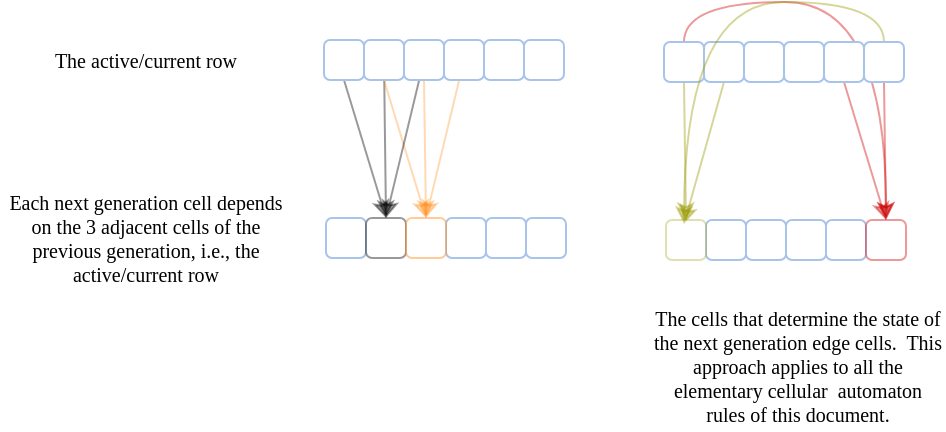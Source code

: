 <mxfile version="14.4.3" type="device"><diagram id="rp62qjBQV4bz_cAJJQfH" name="Page-1"><mxGraphModel dx="1024" dy="596" grid="1" gridSize="10" guides="1" tooltips="1" connect="1" arrows="1" fold="1" page="1" pageScale="1" pageWidth="827" pageHeight="1169" math="0" shadow="0"><root><mxCell id="0"/><mxCell id="1" parent="0"/><mxCell id="xm2JZLjEpqhB8DQUFzer-14" style="rounded=0;orthogonalLoop=1;jettySize=auto;html=1;exitX=0.5;exitY=1;exitDx=0;exitDy=0;entryX=0.5;entryY=0;entryDx=0;entryDy=0;strokeWidth=1;opacity=40;" edge="1" parent="1" source="xm2JZLjEpqhB8DQUFzer-1" target="xm2JZLjEpqhB8DQUFzer-9"><mxGeometry relative="1" as="geometry"/></mxCell><mxCell id="xm2JZLjEpqhB8DQUFzer-1" value="" style="whiteSpace=wrap;html=1;aspect=fixed;rounded=1;strokeColor=#A9C4EB;" vertex="1" parent="1"><mxGeometry x="216" y="97" width="20" height="20" as="geometry"/></mxCell><mxCell id="xm2JZLjEpqhB8DQUFzer-18" style="edgeStyle=none;rounded=0;orthogonalLoop=1;jettySize=auto;html=1;entryX=0.5;entryY=0;entryDx=0;entryDy=0;strokeWidth=1;opacity=40;" edge="1" parent="1" source="xm2JZLjEpqhB8DQUFzer-2" target="xm2JZLjEpqhB8DQUFzer-9"><mxGeometry relative="1" as="geometry"/></mxCell><mxCell id="xm2JZLjEpqhB8DQUFzer-21" style="edgeStyle=none;rounded=0;orthogonalLoop=1;jettySize=auto;html=1;exitX=0.5;exitY=1;exitDx=0;exitDy=0;entryX=0.5;entryY=0;entryDx=0;entryDy=0;strokeWidth=1;opacity=30;strokeColor=#FF8000;" edge="1" parent="1" source="xm2JZLjEpqhB8DQUFzer-2" target="xm2JZLjEpqhB8DQUFzer-10"><mxGeometry relative="1" as="geometry"/></mxCell><mxCell id="xm2JZLjEpqhB8DQUFzer-2" value="" style="whiteSpace=wrap;html=1;aspect=fixed;rounded=1;strokeColor=#A9C4EB;" vertex="1" parent="1"><mxGeometry x="236" y="97" width="20" height="20" as="geometry"/></mxCell><mxCell id="xm2JZLjEpqhB8DQUFzer-19" style="edgeStyle=none;rounded=0;orthogonalLoop=1;jettySize=auto;html=1;entryX=0.5;entryY=0;entryDx=0;entryDy=0;strokeWidth=1;opacity=40;" edge="1" parent="1" source="xm2JZLjEpqhB8DQUFzer-3" target="xm2JZLjEpqhB8DQUFzer-9"><mxGeometry relative="1" as="geometry"/></mxCell><mxCell id="xm2JZLjEpqhB8DQUFzer-22" style="edgeStyle=none;rounded=0;orthogonalLoop=1;jettySize=auto;html=1;exitX=0.5;exitY=1;exitDx=0;exitDy=0;entryX=0.5;entryY=0;entryDx=0;entryDy=0;strokeWidth=1;opacity=30;strokeColor=#FF8000;" edge="1" parent="1" source="xm2JZLjEpqhB8DQUFzer-3" target="xm2JZLjEpqhB8DQUFzer-10"><mxGeometry relative="1" as="geometry"/></mxCell><mxCell id="xm2JZLjEpqhB8DQUFzer-3" value="" style="whiteSpace=wrap;html=1;aspect=fixed;rounded=1;strokeColor=#A9C4EB;" vertex="1" parent="1"><mxGeometry x="256" y="97" width="20" height="20" as="geometry"/></mxCell><mxCell id="xm2JZLjEpqhB8DQUFzer-23" style="edgeStyle=none;rounded=0;orthogonalLoop=1;jettySize=auto;html=1;entryX=0.5;entryY=0;entryDx=0;entryDy=0;strokeWidth=1;opacity=30;strokeColor=#FF8000;" edge="1" parent="1" source="xm2JZLjEpqhB8DQUFzer-4" target="xm2JZLjEpqhB8DQUFzer-10"><mxGeometry relative="1" as="geometry"/></mxCell><mxCell id="xm2JZLjEpqhB8DQUFzer-4" value="" style="whiteSpace=wrap;html=1;aspect=fixed;rounded=1;strokeColor=#A9C4EB;" vertex="1" parent="1"><mxGeometry x="276" y="97" width="20" height="20" as="geometry"/></mxCell><mxCell id="xm2JZLjEpqhB8DQUFzer-5" value="" style="whiteSpace=wrap;html=1;aspect=fixed;rounded=1;strokeColor=#A9C4EB;" vertex="1" parent="1"><mxGeometry x="296" y="97" width="20" height="20" as="geometry"/></mxCell><mxCell id="xm2JZLjEpqhB8DQUFzer-6" value="" style="whiteSpace=wrap;html=1;aspect=fixed;rounded=1;strokeColor=#A9C4EB;" vertex="1" parent="1"><mxGeometry x="316" y="97" width="20" height="20" as="geometry"/></mxCell><mxCell id="xm2JZLjEpqhB8DQUFzer-8" value="" style="whiteSpace=wrap;html=1;aspect=fixed;rounded=1;strokeColor=#A9C4EB;" vertex="1" parent="1"><mxGeometry x="217" y="186" width="20" height="20" as="geometry"/></mxCell><mxCell id="xm2JZLjEpqhB8DQUFzer-9" value="" style="whiteSpace=wrap;html=1;aspect=fixed;rounded=1;opacity=40;" vertex="1" parent="1"><mxGeometry x="237" y="186" width="20" height="20" as="geometry"/></mxCell><mxCell id="xm2JZLjEpqhB8DQUFzer-11" value="" style="whiteSpace=wrap;html=1;aspect=fixed;rounded=1;strokeColor=#A9C4EB;" vertex="1" parent="1"><mxGeometry x="277" y="186" width="20" height="20" as="geometry"/></mxCell><mxCell id="xm2JZLjEpqhB8DQUFzer-12" value="" style="whiteSpace=wrap;html=1;aspect=fixed;rounded=1;strokeColor=#A9C4EB;" vertex="1" parent="1"><mxGeometry x="297" y="186" width="20" height="20" as="geometry"/></mxCell><mxCell id="xm2JZLjEpqhB8DQUFzer-13" value="" style="whiteSpace=wrap;html=1;aspect=fixed;rounded=1;strokeColor=#A9C4EB;" vertex="1" parent="1"><mxGeometry x="317" y="186" width="20" height="20" as="geometry"/></mxCell><mxCell id="xm2JZLjEpqhB8DQUFzer-20" value="The active/current row" style="text;html=1;strokeColor=none;fillColor=none;align=center;verticalAlign=middle;whiteSpace=wrap;rounded=0;fontSize=10;fontFamily=Gafata;" vertex="1" parent="1"><mxGeometry x="75" y="95.5" width="104" height="23" as="geometry"/></mxCell><mxCell id="xm2JZLjEpqhB8DQUFzer-24" value="Each next generation cell depends on the 3 adjacent cells of the previous generation, i.e., the active/current row" style="text;html=1;strokeColor=none;fillColor=none;align=center;verticalAlign=middle;whiteSpace=wrap;rounded=0;fontSize=10;fontFamily=Gafata;" vertex="1" parent="1"><mxGeometry x="54" y="164" width="146" height="64" as="geometry"/></mxCell><mxCell id="xm2JZLjEpqhB8DQUFzer-46" style="edgeStyle=none;rounded=0;orthogonalLoop=1;jettySize=auto;html=1;exitX=0.5;exitY=1;exitDx=0;exitDy=0;entryX=0.5;entryY=0;entryDx=0;entryDy=0;strokeWidth=1;opacity=40;strokeColor=#999900;" edge="1" parent="1" source="xm2JZLjEpqhB8DQUFzer-26" target="xm2JZLjEpqhB8DQUFzer-37"><mxGeometry relative="1" as="geometry"/></mxCell><mxCell id="xm2JZLjEpqhB8DQUFzer-54" style="edgeStyle=orthogonalEdgeStyle;curved=1;rounded=0;orthogonalLoop=1;jettySize=auto;html=1;exitX=0.5;exitY=0;exitDx=0;exitDy=0;entryX=0.5;entryY=0;entryDx=0;entryDy=0;strokeColor=#CC0000;strokeWidth=1;opacity=40;" edge="1" parent="1" source="xm2JZLjEpqhB8DQUFzer-26" target="xm2JZLjEpqhB8DQUFzer-42"><mxGeometry relative="1" as="geometry"/></mxCell><mxCell id="xm2JZLjEpqhB8DQUFzer-26" value="" style="whiteSpace=wrap;html=1;aspect=fixed;rounded=1;strokeColor=#A9C4EB;" vertex="1" parent="1"><mxGeometry x="386" y="98" width="20" height="20" as="geometry"/></mxCell><mxCell id="xm2JZLjEpqhB8DQUFzer-47" style="edgeStyle=none;rounded=0;orthogonalLoop=1;jettySize=auto;html=1;exitX=0.5;exitY=1;exitDx=0;exitDy=0;strokeWidth=1;opacity=40;strokeColor=#999900;" edge="1" parent="1" source="xm2JZLjEpqhB8DQUFzer-29"><mxGeometry relative="1" as="geometry"><mxPoint x="396" y="189" as="targetPoint"/></mxGeometry></mxCell><mxCell id="xm2JZLjEpqhB8DQUFzer-29" value="" style="whiteSpace=wrap;html=1;aspect=fixed;rounded=1;strokeColor=#A9C4EB;" vertex="1" parent="1"><mxGeometry x="406" y="98" width="20" height="20" as="geometry"/></mxCell><mxCell id="xm2JZLjEpqhB8DQUFzer-32" value="" style="whiteSpace=wrap;html=1;aspect=fixed;rounded=1;strokeColor=#A9C4EB;" vertex="1" parent="1"><mxGeometry x="426" y="98" width="20" height="20" as="geometry"/></mxCell><mxCell id="xm2JZLjEpqhB8DQUFzer-34" value="" style="whiteSpace=wrap;html=1;aspect=fixed;rounded=1;strokeColor=#A9C4EB;" vertex="1" parent="1"><mxGeometry x="446" y="98" width="20" height="20" as="geometry"/></mxCell><mxCell id="xm2JZLjEpqhB8DQUFzer-53" style="edgeStyle=none;rounded=0;orthogonalLoop=1;jettySize=auto;html=1;exitX=0.5;exitY=1;exitDx=0;exitDy=0;entryX=0.5;entryY=0;entryDx=0;entryDy=0;strokeWidth=1;opacity=40;strokeColor=#CC0000;" edge="1" parent="1" source="xm2JZLjEpqhB8DQUFzer-35" target="xm2JZLjEpqhB8DQUFzer-42"><mxGeometry relative="1" as="geometry"/></mxCell><mxCell id="xm2JZLjEpqhB8DQUFzer-35" value="" style="whiteSpace=wrap;html=1;aspect=fixed;rounded=1;strokeColor=#A9C4EB;" vertex="1" parent="1"><mxGeometry x="466" y="98" width="20" height="20" as="geometry"/></mxCell><mxCell id="xm2JZLjEpqhB8DQUFzer-49" style="edgeStyle=orthogonalEdgeStyle;curved=1;rounded=0;orthogonalLoop=1;jettySize=auto;html=1;exitX=0.5;exitY=0;exitDx=0;exitDy=0;strokeWidth=1;opacity=40;strokeColor=#999900;" edge="1" parent="1" source="xm2JZLjEpqhB8DQUFzer-36"><mxGeometry relative="1" as="geometry"><mxPoint x="396" y="189" as="targetPoint"/></mxGeometry></mxCell><mxCell id="xm2JZLjEpqhB8DQUFzer-52" style="edgeStyle=none;rounded=0;orthogonalLoop=1;jettySize=auto;html=1;exitX=0.5;exitY=1;exitDx=0;exitDy=0;entryX=0.5;entryY=0;entryDx=0;entryDy=0;strokeWidth=1;opacity=40;strokeColor=#CC0000;" edge="1" parent="1" source="xm2JZLjEpqhB8DQUFzer-36" target="xm2JZLjEpqhB8DQUFzer-42"><mxGeometry relative="1" as="geometry"/></mxCell><mxCell id="xm2JZLjEpqhB8DQUFzer-36" value="" style="whiteSpace=wrap;html=1;aspect=fixed;rounded=1;strokeColor=#A9C4EB;" vertex="1" parent="1"><mxGeometry x="486" y="98" width="20" height="20" as="geometry"/></mxCell><mxCell id="xm2JZLjEpqhB8DQUFzer-38" value="" style="whiteSpace=wrap;html=1;aspect=fixed;rounded=1;strokeColor=#A9C4EB;" vertex="1" parent="1"><mxGeometry x="407" y="187" width="20" height="20" as="geometry"/></mxCell><mxCell id="xm2JZLjEpqhB8DQUFzer-39" value="" style="whiteSpace=wrap;html=1;aspect=fixed;rounded=1;strokeColor=#A9C4EB;" vertex="1" parent="1"><mxGeometry x="427" y="187" width="20" height="20" as="geometry"/></mxCell><mxCell id="xm2JZLjEpqhB8DQUFzer-40" value="" style="whiteSpace=wrap;html=1;aspect=fixed;rounded=1;strokeColor=#A9C4EB;" vertex="1" parent="1"><mxGeometry x="447" y="187" width="20" height="20" as="geometry"/></mxCell><mxCell id="xm2JZLjEpqhB8DQUFzer-41" value="" style="whiteSpace=wrap;html=1;aspect=fixed;rounded=1;strokeColor=#A9C4EB;" vertex="1" parent="1"><mxGeometry x="467" y="187" width="20" height="20" as="geometry"/></mxCell><mxCell id="xm2JZLjEpqhB8DQUFzer-42" value="" style="whiteSpace=wrap;html=1;aspect=fixed;rounded=1;strokeColor=#CC0000;opacity=40;" vertex="1" parent="1"><mxGeometry x="487" y="187" width="20" height="20" as="geometry"/></mxCell><mxCell id="xm2JZLjEpqhB8DQUFzer-10" value="" style="whiteSpace=wrap;html=1;aspect=fixed;rounded=1;strokeColor=#FF8000;opacity=40;" vertex="1" parent="1"><mxGeometry x="257" y="186" width="20" height="20" as="geometry"/></mxCell><mxCell id="xm2JZLjEpqhB8DQUFzer-37" value="" style="whiteSpace=wrap;html=1;aspect=fixed;rounded=1;strokeColor=#999900;opacity=30;" vertex="1" parent="1"><mxGeometry x="387" y="187" width="20" height="20" as="geometry"/></mxCell><mxCell id="xm2JZLjEpqhB8DQUFzer-55" value="The cells that determine the state of the next generation edge cells.&amp;nbsp; This approach applies to all the elementary cellular&amp;nbsp; automaton rules of this document." style="text;html=1;strokeColor=none;fillColor=none;align=center;verticalAlign=middle;whiteSpace=wrap;rounded=0;fontSize=10;fontFamily=Gafata;" vertex="1" parent="1"><mxGeometry x="380" y="228" width="146" height="64" as="geometry"/></mxCell></root></mxGraphModel></diagram></mxfile>